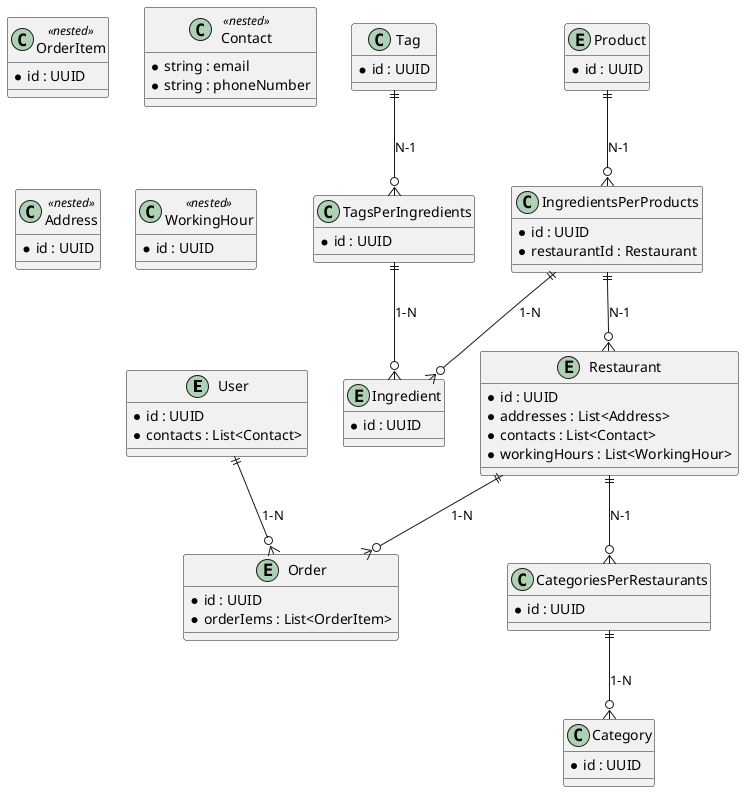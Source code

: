 @startuml
'entities
entity User {
    * id : UUID
    * contacts : List<Contact>
}
entity Restaurant {
    * id : UUID
    * addresses : List<Address>
    * contacts : List<Contact>
    * workingHours : List<WorkingHour>
}
entity Product {
    * id : UUID
}
entity Ingredient {
    * id : UUID
}
entity Order {
    * id : UUID
    * orderIems : List<OrderItem>
}
class OrderItem <<nested>> {
    * id : UUID
}
class Contact <<nested>>{
    * string : email
    * string : phoneNumber
}
class Address <<nested>>{
    * id : UUID
}
class Category {
    * id : UUID
}

class WorkingHour <<nested>> {
    * id : UUID
}
class Tag {
    * id : UUID
}
class CategoriesPerRestaurants {
    * id : UUID
}
class IngredientsPerProducts {
    * id : UUID
    * restaurantId : Restaurant
}
class TagsPerIngredients {
    * id : UUID
}

'relations
Restaurant               ||--o{ Order                   : "1-N"

User                     ||--o{ Order                   : "1-N"

CategoriesPerRestaurants ||--o{ Category                : "1-N"
Restaurant               ||--o{ CategoriesPerRestaurants: "N-1"

IngredientsPerProducts   ||--o{ Restaurant              : "N-1"
IngredientsPerProducts   ||--o{ Ingredient              : "1-N"
Product                  ||--o{ IngredientsPerProducts  : "N-1"

TagsPerIngredients       ||--o{ Ingredient              : "1-N"
Tag                      ||--o{ TagsPerIngredients      : "N-1"

@enduml